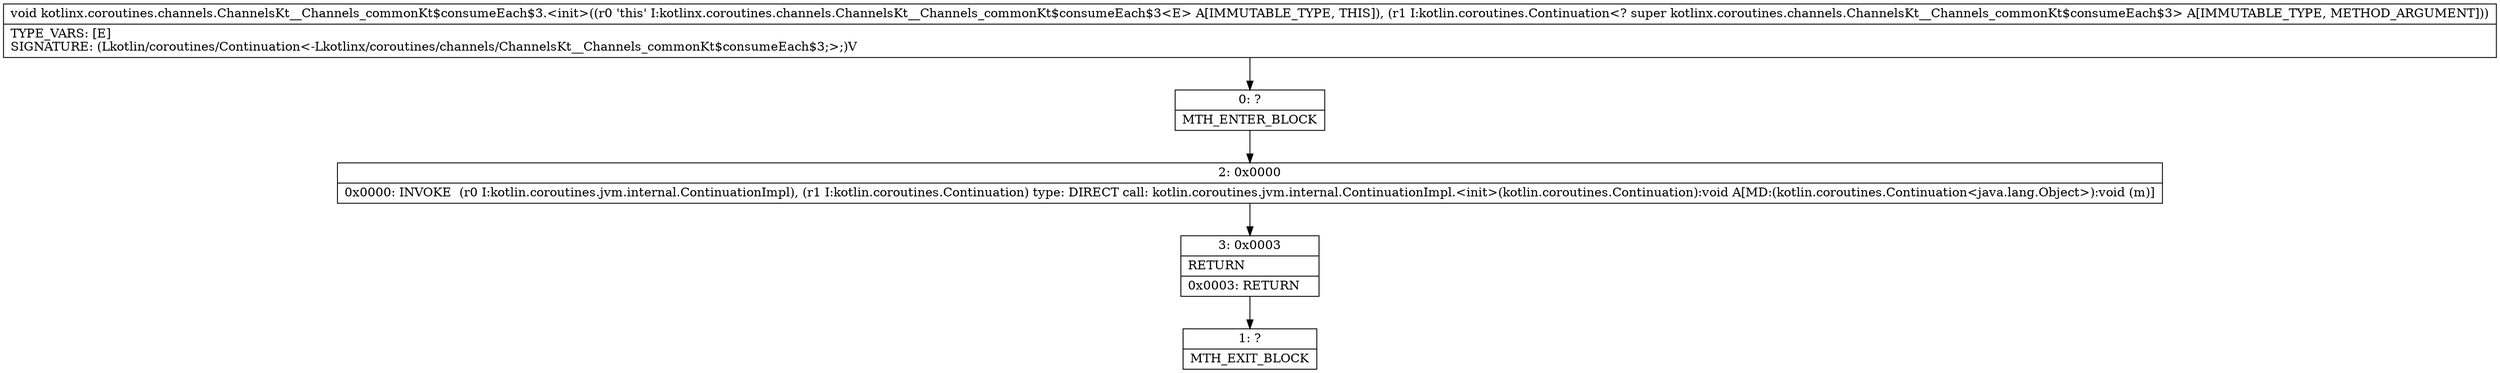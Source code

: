 digraph "CFG forkotlinx.coroutines.channels.ChannelsKt__Channels_commonKt$consumeEach$3.\<init\>(Lkotlin\/coroutines\/Continuation;)V" {
Node_0 [shape=record,label="{0\:\ ?|MTH_ENTER_BLOCK\l}"];
Node_2 [shape=record,label="{2\:\ 0x0000|0x0000: INVOKE  (r0 I:kotlin.coroutines.jvm.internal.ContinuationImpl), (r1 I:kotlin.coroutines.Continuation) type: DIRECT call: kotlin.coroutines.jvm.internal.ContinuationImpl.\<init\>(kotlin.coroutines.Continuation):void A[MD:(kotlin.coroutines.Continuation\<java.lang.Object\>):void (m)]\l}"];
Node_3 [shape=record,label="{3\:\ 0x0003|RETURN\l|0x0003: RETURN   \l}"];
Node_1 [shape=record,label="{1\:\ ?|MTH_EXIT_BLOCK\l}"];
MethodNode[shape=record,label="{void kotlinx.coroutines.channels.ChannelsKt__Channels_commonKt$consumeEach$3.\<init\>((r0 'this' I:kotlinx.coroutines.channels.ChannelsKt__Channels_commonKt$consumeEach$3\<E\> A[IMMUTABLE_TYPE, THIS]), (r1 I:kotlin.coroutines.Continuation\<? super kotlinx.coroutines.channels.ChannelsKt__Channels_commonKt$consumeEach$3\> A[IMMUTABLE_TYPE, METHOD_ARGUMENT]))  | TYPE_VARS: [E]\lSIGNATURE: (Lkotlin\/coroutines\/Continuation\<\-Lkotlinx\/coroutines\/channels\/ChannelsKt__Channels_commonKt$consumeEach$3;\>;)V\l}"];
MethodNode -> Node_0;Node_0 -> Node_2;
Node_2 -> Node_3;
Node_3 -> Node_1;
}

